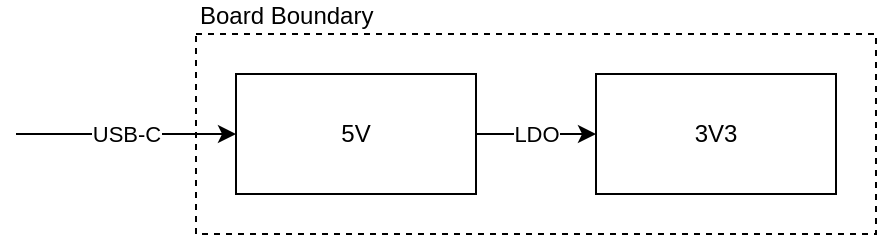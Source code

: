 <mxfile version="19.0.3" type="device"><diagram id="exO22fcZ5eMu6ZZfVbLR" name="Page-1"><mxGraphModel dx="1177" dy="694" grid="1" gridSize="10" guides="1" tooltips="1" connect="1" arrows="1" fold="1" page="1" pageScale="1" pageWidth="850" pageHeight="1100" math="0" shadow="0"><root><mxCell id="0"/><mxCell id="1" parent="0"/><mxCell id="j5TX2oo71u4_E1Lenfjr-6" value="Board Boundary" style="rounded=0;whiteSpace=wrap;html=1;fillColor=none;dashed=1;align=left;verticalAlign=bottom;horizontal=1;labelPosition=center;verticalLabelPosition=top;" parent="1" vertex="1"><mxGeometry x="110" y="30" width="340" height="100" as="geometry"/></mxCell><mxCell id="j5TX2oo71u4_E1Lenfjr-3" value="LDO" style="edgeStyle=orthogonalEdgeStyle;rounded=0;orthogonalLoop=1;jettySize=auto;html=1;exitX=1;exitY=0.5;exitDx=0;exitDy=0;entryX=0;entryY=0.5;entryDx=0;entryDy=0;" parent="1" source="j5TX2oo71u4_E1Lenfjr-1" target="j5TX2oo71u4_E1Lenfjr-2" edge="1"><mxGeometry relative="1" as="geometry"/></mxCell><mxCell id="j5TX2oo71u4_E1Lenfjr-1" value="5V" style="rounded=0;whiteSpace=wrap;html=1;" parent="1" vertex="1"><mxGeometry x="130" y="50" width="120" height="60" as="geometry"/></mxCell><mxCell id="j5TX2oo71u4_E1Lenfjr-2" value="3V3" style="rounded=0;whiteSpace=wrap;html=1;" parent="1" vertex="1"><mxGeometry x="310" y="50" width="120" height="60" as="geometry"/></mxCell><mxCell id="j5TX2oo71u4_E1Lenfjr-4" value="USB-C" style="endArrow=classic;html=1;rounded=0;entryX=0;entryY=0.5;entryDx=0;entryDy=0;" parent="1" target="j5TX2oo71u4_E1Lenfjr-1" edge="1"><mxGeometry width="50" height="50" relative="1" as="geometry"><mxPoint x="20" y="80" as="sourcePoint"/><mxPoint x="90" y="80" as="targetPoint"/></mxGeometry></mxCell></root></mxGraphModel></diagram></mxfile>